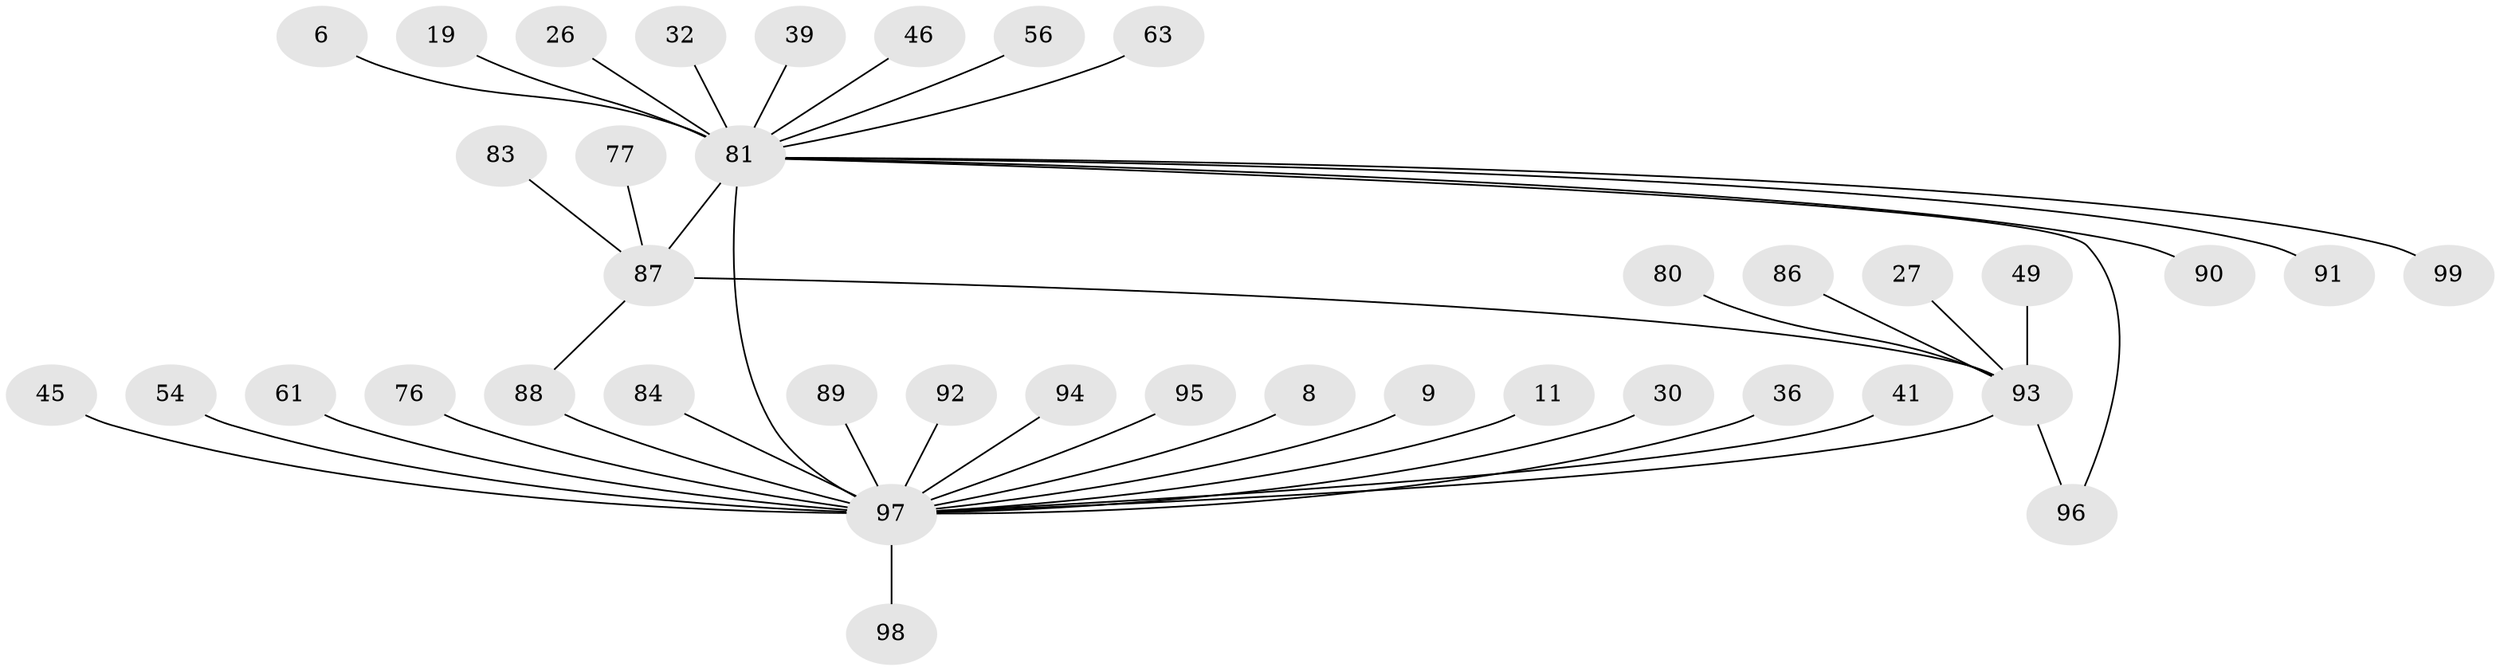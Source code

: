 // original degree distribution, {14: 0.010101010101010102, 25: 0.010101010101010102, 20: 0.010101010101010102, 12: 0.010101010101010102, 3: 0.16161616161616163, 2: 0.21212121212121213, 8: 0.020202020202020204, 1: 0.47474747474747475, 6: 0.020202020202020204, 4: 0.050505050505050504, 5: 0.020202020202020204}
// Generated by graph-tools (version 1.1) at 2025/50/03/04/25 21:50:23]
// undirected, 39 vertices, 41 edges
graph export_dot {
graph [start="1"]
  node [color=gray90,style=filled];
  6;
  8;
  9;
  11;
  19;
  26;
  27;
  30;
  32;
  36;
  39;
  41;
  45;
  46;
  49;
  54;
  56;
  61;
  63;
  76;
  77;
  80;
  81 [super="+72+75+79+13+17"];
  83;
  84;
  86 [super="+53"];
  87 [super="+10+29+35+40+65+68+43+70"];
  88 [super="+44+62+71"];
  89;
  90;
  91;
  92;
  93 [super="+57+16"];
  94 [super="+78"];
  95 [super="+50"];
  96 [super="+38"];
  97 [super="+82+67+85"];
  98;
  99 [super="+5+23+51+73"];
  6 -- 81 [weight=2];
  8 -- 97;
  9 -- 97;
  11 -- 97;
  19 -- 81;
  26 -- 81;
  27 -- 93;
  30 -- 97;
  32 -- 81;
  36 -- 97;
  39 -- 81;
  41 -- 97;
  45 -- 97;
  46 -- 81 [weight=2];
  49 -- 93;
  54 -- 97;
  56 -- 81;
  61 -- 97;
  63 -- 81;
  76 -- 97;
  77 -- 87;
  80 -- 93;
  81 -- 87 [weight=4];
  81 -- 90;
  81 -- 91;
  81 -- 96;
  81 -- 97 [weight=9];
  81 -- 99;
  83 -- 87;
  84 -- 97;
  86 -- 93;
  87 -- 93 [weight=3];
  87 -- 88;
  88 -- 97 [weight=2];
  89 -- 97;
  92 -- 97;
  93 -- 97 [weight=7];
  93 -- 96;
  94 -- 97 [weight=2];
  95 -- 97;
  97 -- 98 [weight=2];
}
